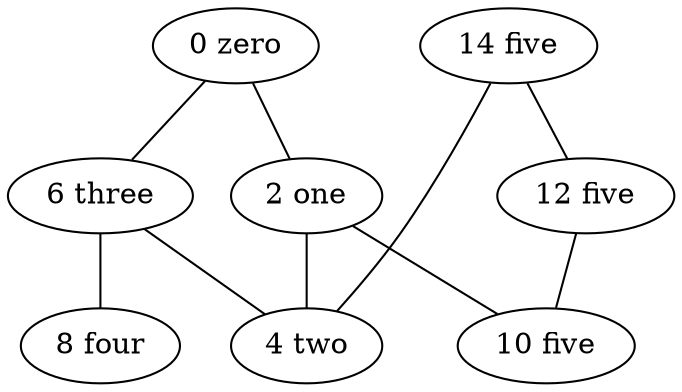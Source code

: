 graph 3 {
	"0 zero";
	"2 one";
	"4 two";
	"6 three";
	"8 four";
	"10 five";
	"12 five";
	"14 five";
	"0 zero" -- "2 one";
	"2 one" -- "4 two";
	"6 three" -- "4 two";
	"14 five" -- "4 two";
	"0 zero" -- "6 three";
	"6 three" -- "8 four";
	"2 one" -- "10 five";
	"12 five" -- "10 five";
	"14 five" -- "12 five";
	}
